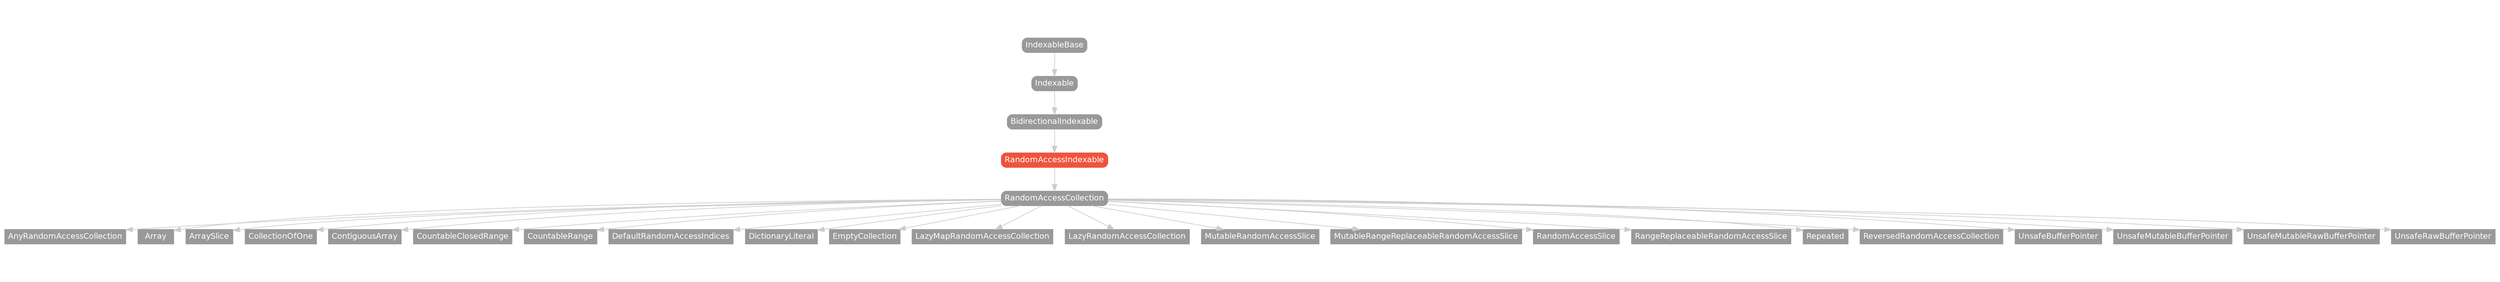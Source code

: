 strict digraph "RandomAccessIndexable - Type Hierarchy - SwiftDoc.org" {
    pad="0.1,0.8"
    node [shape=box, style="filled,rounded", color="#999999", fillcolor="#999999", fontcolor=white, fontname=Helvetica, fontnames="Helvetica,sansserif", fontsize=12, margin="0.07,0.05", height="0.3"]
    edge [color="#cccccc"]
    "AnyRandomAccessCollection" [URL="/type/AnyRandomAccessCollection/hierarchy/", style=filled]
    "Array" [URL="/type/Array/hierarchy/", style=filled]
    "ArraySlice" [URL="/type/ArraySlice/hierarchy/", style=filled]
    "BidirectionalIndexable" [URL="/protocol/BidirectionalIndexable/hierarchy/"]
    "CollectionOfOne" [URL="/type/CollectionOfOne/hierarchy/", style=filled]
    "ContiguousArray" [URL="/type/ContiguousArray/hierarchy/", style=filled]
    "CountableClosedRange" [URL="/type/CountableClosedRange/hierarchy/", style=filled]
    "CountableRange" [URL="/type/CountableRange/hierarchy/", style=filled]
    "DefaultRandomAccessIndices" [URL="/type/DefaultRandomAccessIndices/hierarchy/", style=filled]
    "DictionaryLiteral" [URL="/type/DictionaryLiteral/hierarchy/", style=filled]
    "EmptyCollection" [URL="/type/EmptyCollection/hierarchy/", style=filled]
    "Indexable" [URL="/protocol/Indexable/hierarchy/"]
    "IndexableBase" [URL="/protocol/IndexableBase/hierarchy/"]
    "LazyMapRandomAccessCollection" [URL="/type/LazyMapRandomAccessCollection/hierarchy/", style=filled]
    "LazyRandomAccessCollection" [URL="/type/LazyRandomAccessCollection/hierarchy/", style=filled]
    "MutableRandomAccessSlice" [URL="/type/MutableRandomAccessSlice/hierarchy/", style=filled]
    "MutableRangeReplaceableRandomAccessSlice" [URL="/type/MutableRangeReplaceableRandomAccessSlice/hierarchy/", style=filled]
    "RandomAccessCollection" [URL="/protocol/RandomAccessCollection/hierarchy/"]
    "RandomAccessIndexable" [URL="/protocol/RandomAccessIndexable/", style="filled,rounded", fillcolor="#ee543d", color="#ee543d"]
    "RandomAccessSlice" [URL="/type/RandomAccessSlice/hierarchy/", style=filled]
    "RangeReplaceableRandomAccessSlice" [URL="/type/RangeReplaceableRandomAccessSlice/hierarchy/", style=filled]
    "Repeated" [URL="/type/Repeated/hierarchy/", style=filled]
    "ReversedRandomAccessCollection" [URL="/type/ReversedRandomAccessCollection/hierarchy/", style=filled]
    "UnsafeBufferPointer" [URL="/type/UnsafeBufferPointer/hierarchy/", style=filled]
    "UnsafeMutableBufferPointer" [URL="/type/UnsafeMutableBufferPointer/hierarchy/", style=filled]
    "UnsafeMutableRawBufferPointer" [URL="/type/UnsafeMutableRawBufferPointer/hierarchy/", style=filled]
    "UnsafeRawBufferPointer" [URL="/type/UnsafeRawBufferPointer/hierarchy/", style=filled]    "RandomAccessIndexable" -> "RandomAccessCollection"
    "RandomAccessCollection" -> "AnyRandomAccessCollection"
    "RandomAccessCollection" -> "Array"
    "RandomAccessCollection" -> "ArraySlice"
    "RandomAccessCollection" -> "CollectionOfOne"
    "RandomAccessCollection" -> "ContiguousArray"
    "RandomAccessCollection" -> "CountableClosedRange"
    "RandomAccessCollection" -> "CountableRange"
    "RandomAccessCollection" -> "DefaultRandomAccessIndices"
    "RandomAccessCollection" -> "DictionaryLiteral"
    "RandomAccessCollection" -> "EmptyCollection"
    "RandomAccessCollection" -> "LazyMapRandomAccessCollection"
    "RandomAccessCollection" -> "LazyRandomAccessCollection"
    "RandomAccessCollection" -> "MutableRandomAccessSlice"
    "RandomAccessCollection" -> "MutableRangeReplaceableRandomAccessSlice"
    "RandomAccessCollection" -> "RandomAccessSlice"
    "RandomAccessCollection" -> "RangeReplaceableRandomAccessSlice"
    "RandomAccessCollection" -> "Repeated"
    "RandomAccessCollection" -> "ReversedRandomAccessCollection"
    "RandomAccessCollection" -> "UnsafeBufferPointer"
    "RandomAccessCollection" -> "UnsafeMutableBufferPointer"
    "RandomAccessCollection" -> "UnsafeMutableRawBufferPointer"
    "RandomAccessCollection" -> "UnsafeRawBufferPointer"
    "BidirectionalIndexable" -> "RandomAccessIndexable"
    "Indexable" -> "BidirectionalIndexable"
    "IndexableBase" -> "Indexable"
    subgraph Types {
        rank = max; "AnyRandomAccessCollection"; "Array"; "ArraySlice"; "CollectionOfOne"; "ContiguousArray"; "CountableClosedRange"; "CountableRange"; "DefaultRandomAccessIndices"; "DictionaryLiteral"; "EmptyCollection"; "LazyMapRandomAccessCollection"; "LazyRandomAccessCollection"; "MutableRandomAccessSlice"; "MutableRangeReplaceableRandomAccessSlice"; "RandomAccessSlice"; "RangeReplaceableRandomAccessSlice"; "Repeated"; "ReversedRandomAccessCollection"; "UnsafeBufferPointer"; "UnsafeMutableBufferPointer"; "UnsafeMutableRawBufferPointer"; "UnsafeRawBufferPointer";
    }
}
